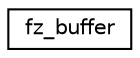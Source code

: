 digraph "Graphical Class Hierarchy"
{
 // LATEX_PDF_SIZE
  edge [fontname="Helvetica",fontsize="10",labelfontname="Helvetica",labelfontsize="10"];
  node [fontname="Helvetica",fontsize="10",shape=record];
  rankdir="LR";
  Node0 [label="fz_buffer",height=0.2,width=0.4,color="black", fillcolor="white", style="filled",URL="$structfz__buffer.html",tooltip=" "];
}
